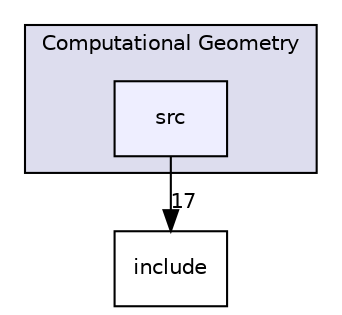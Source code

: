 digraph "C:/Users/Ace Sps/Downloads/Compressed/Computational-Geome/Computational Geometry/src" {
  compound=true
  node [ fontsize="10", fontname="Helvetica"];
  edge [ labelfontsize="10", labelfontname="Helvetica"];
  subgraph clusterdir_1a287ab52cce68ab58abeb7d9a65bda4 {
    graph [ bgcolor="#ddddee", pencolor="black", label="Computational Geometry" fontname="Helvetica", fontsize="10", URL="dir_1a287ab52cce68ab58abeb7d9a65bda4.html"]
  dir_e5aeb3dba53e988bde61400e3b7508eb [shape=box, label="src", style="filled", fillcolor="#eeeeff", pencolor="black", URL="dir_e5aeb3dba53e988bde61400e3b7508eb.html"];
  }
  dir_4111393f9224d110e39d5466b40d42fa [shape=box label="include" URL="dir_4111393f9224d110e39d5466b40d42fa.html"];
  dir_e5aeb3dba53e988bde61400e3b7508eb->dir_4111393f9224d110e39d5466b40d42fa [headlabel="17", labeldistance=1.5 headhref="dir_000008_000007.html"];
}
